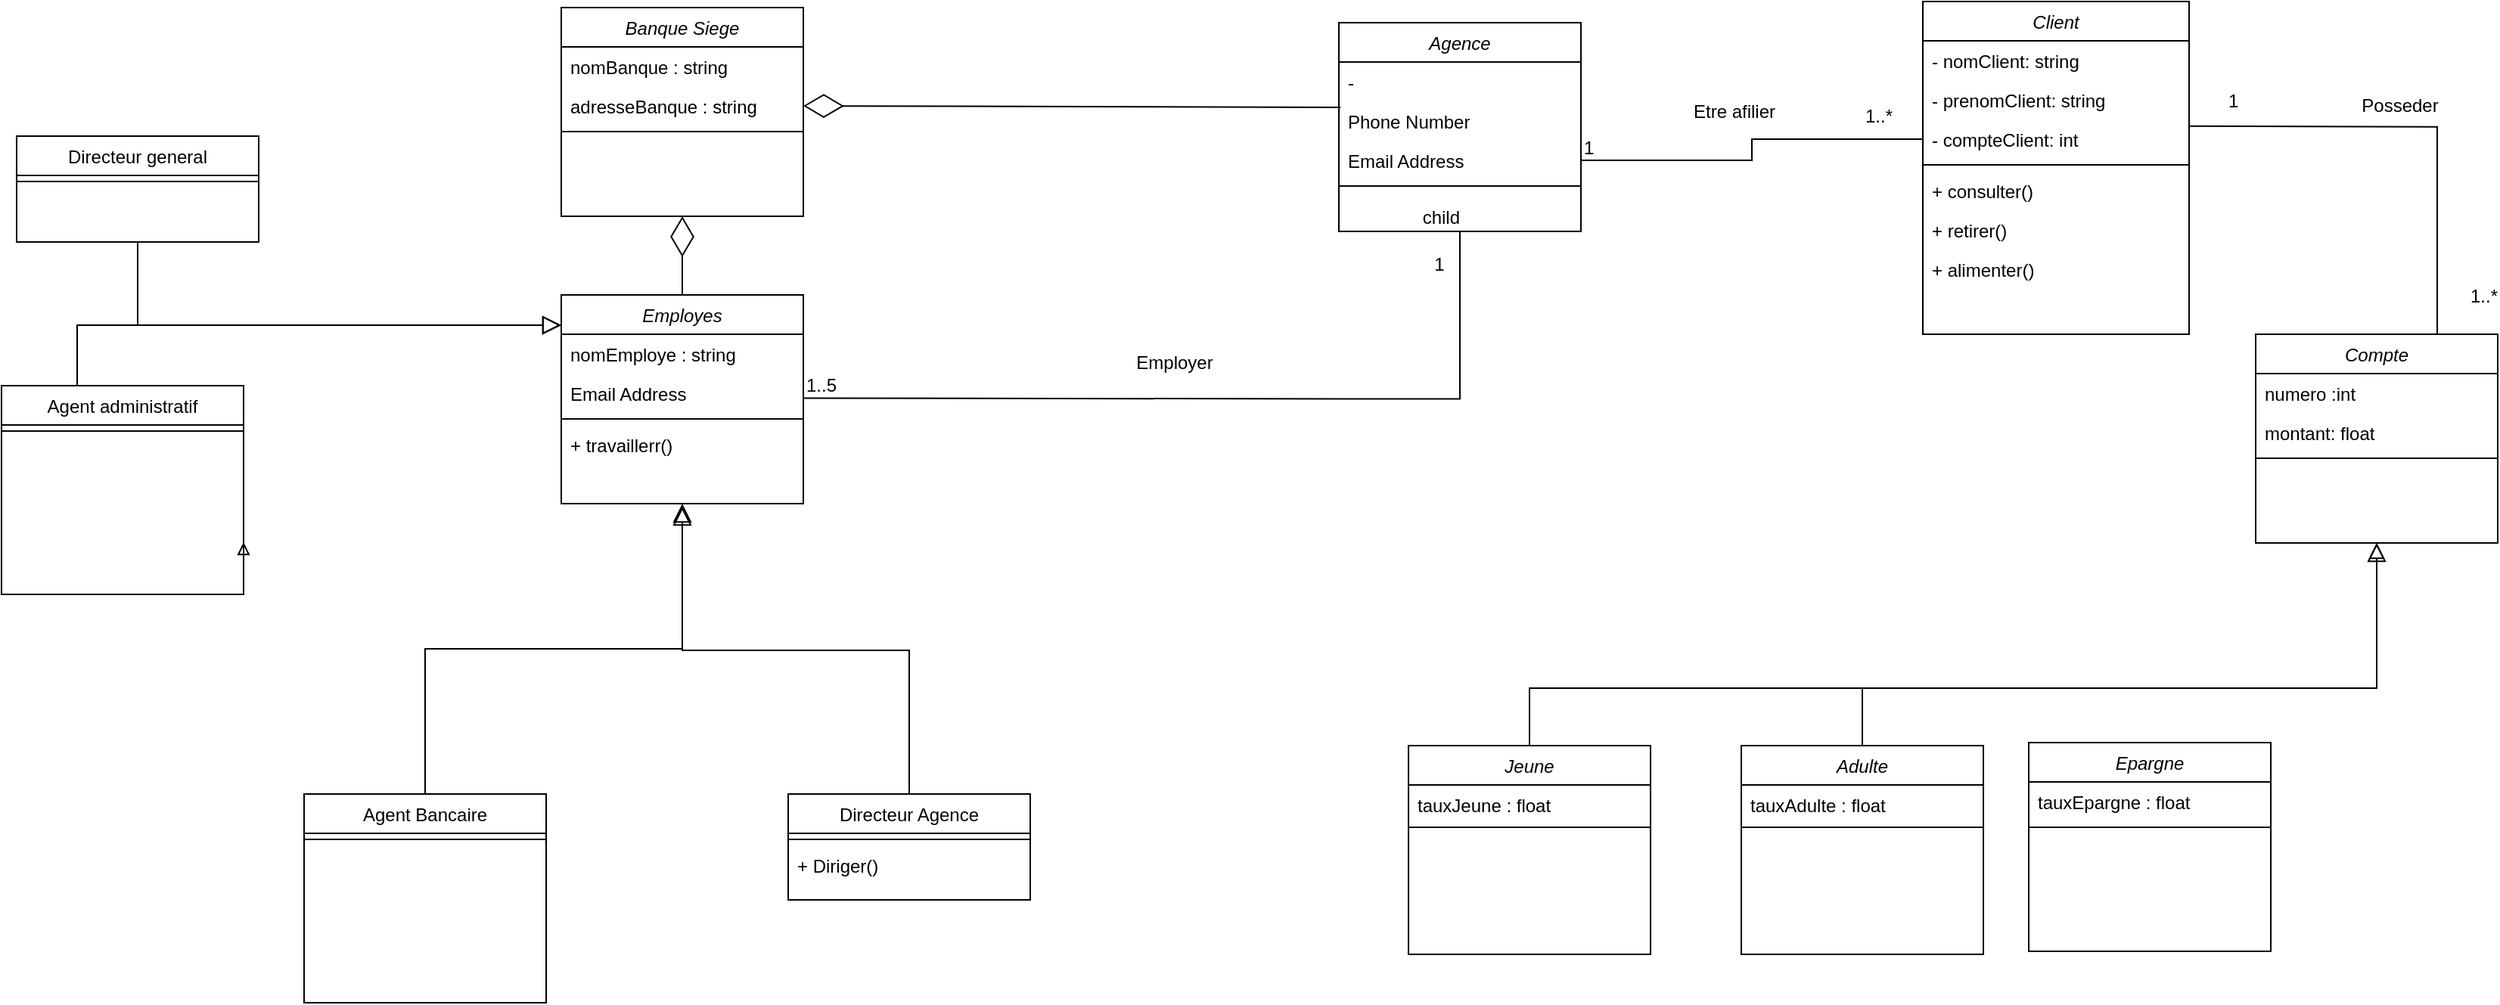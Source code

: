 <mxfile version="20.8.1"><diagram id="C5RBs43oDa-KdzZeNtuy" name="Page-1"><mxGraphModel dx="2876" dy="1096" grid="1" gridSize="10" guides="1" tooltips="1" connect="1" arrows="1" fold="1" page="1" pageScale="1" pageWidth="827" pageHeight="1169" math="0" shadow="0"><root><mxCell id="WIyWlLk6GJQsqaUBKTNV-0"/><mxCell id="WIyWlLk6GJQsqaUBKTNV-1" parent="WIyWlLk6GJQsqaUBKTNV-0"/><mxCell id="zkfFHV4jXpPFQw0GAbJ--0" value="Employes" style="swimlane;fontStyle=2;align=center;verticalAlign=top;childLayout=stackLayout;horizontal=1;startSize=26;horizontalStack=0;resizeParent=1;resizeLast=0;collapsible=1;marginBottom=0;rounded=0;shadow=0;strokeWidth=1;" parent="WIyWlLk6GJQsqaUBKTNV-1" vertex="1"><mxGeometry x="-260" y="220" width="160" height="138" as="geometry"><mxRectangle x="230" y="140" width="160" height="26" as="alternateBounds"/></mxGeometry></mxCell><mxCell id="zkfFHV4jXpPFQw0GAbJ--1" value="nomEmploye : string" style="text;align=left;verticalAlign=top;spacingLeft=4;spacingRight=4;overflow=hidden;rotatable=0;points=[[0,0.5],[1,0.5]];portConstraint=eastwest;" parent="zkfFHV4jXpPFQw0GAbJ--0" vertex="1"><mxGeometry y="26" width="160" height="26" as="geometry"/></mxCell><mxCell id="zkfFHV4jXpPFQw0GAbJ--3" value="Email Address" style="text;align=left;verticalAlign=top;spacingLeft=4;spacingRight=4;overflow=hidden;rotatable=0;points=[[0,0.5],[1,0.5]];portConstraint=eastwest;rounded=0;shadow=0;html=0;" parent="zkfFHV4jXpPFQw0GAbJ--0" vertex="1"><mxGeometry y="52" width="160" height="26" as="geometry"/></mxCell><mxCell id="zkfFHV4jXpPFQw0GAbJ--4" value="" style="line;html=1;strokeWidth=1;align=left;verticalAlign=middle;spacingTop=-1;spacingLeft=3;spacingRight=3;rotatable=0;labelPosition=right;points=[];portConstraint=eastwest;" parent="zkfFHV4jXpPFQw0GAbJ--0" vertex="1"><mxGeometry y="78" width="160" height="8" as="geometry"/></mxCell><mxCell id="YMQ87yZ0A94WsB5XXxWw-91" value="+ travaillerr()" style="text;align=left;verticalAlign=top;spacingLeft=4;spacingRight=4;overflow=hidden;rotatable=0;points=[[0,0.5],[1,0.5]];portConstraint=eastwest;" vertex="1" parent="zkfFHV4jXpPFQw0GAbJ--0"><mxGeometry y="86" width="160" height="26" as="geometry"/></mxCell><mxCell id="zkfFHV4jXpPFQw0GAbJ--6" value="Agent Bancaire" style="swimlane;fontStyle=0;align=center;verticalAlign=top;childLayout=stackLayout;horizontal=1;startSize=26;horizontalStack=0;resizeParent=1;resizeLast=0;collapsible=1;marginBottom=0;rounded=0;shadow=0;strokeWidth=1;" parent="WIyWlLk6GJQsqaUBKTNV-1" vertex="1"><mxGeometry x="-430" y="550" width="160" height="138" as="geometry"><mxRectangle x="130" y="380" width="160" height="26" as="alternateBounds"/></mxGeometry></mxCell><mxCell id="zkfFHV4jXpPFQw0GAbJ--9" value="" style="line;html=1;strokeWidth=1;align=left;verticalAlign=middle;spacingTop=-1;spacingLeft=3;spacingRight=3;rotatable=0;labelPosition=right;points=[];portConstraint=eastwest;" parent="zkfFHV4jXpPFQw0GAbJ--6" vertex="1"><mxGeometry y="26" width="160" height="8" as="geometry"/></mxCell><mxCell id="zkfFHV4jXpPFQw0GAbJ--12" value="" style="endArrow=block;endSize=10;endFill=0;shadow=0;strokeWidth=1;rounded=0;edgeStyle=elbowEdgeStyle;elbow=vertical;entryX=0.5;entryY=1;entryDx=0;entryDy=0;" parent="WIyWlLk6GJQsqaUBKTNV-1" source="zkfFHV4jXpPFQw0GAbJ--6" target="zkfFHV4jXpPFQw0GAbJ--0" edge="1"><mxGeometry width="160" relative="1" as="geometry"><mxPoint x="-400" y="441" as="sourcePoint"/><mxPoint x="-150" y="430" as="targetPoint"/></mxGeometry></mxCell><mxCell id="zkfFHV4jXpPFQw0GAbJ--13" value="Directeur Agence" style="swimlane;fontStyle=0;align=center;verticalAlign=top;childLayout=stackLayout;horizontal=1;startSize=26;horizontalStack=0;resizeParent=1;resizeLast=0;collapsible=1;marginBottom=0;rounded=0;shadow=0;strokeWidth=1;" parent="WIyWlLk6GJQsqaUBKTNV-1" vertex="1"><mxGeometry x="-110" y="550" width="160" height="70" as="geometry"><mxRectangle x="340" y="380" width="170" height="26" as="alternateBounds"/></mxGeometry></mxCell><mxCell id="zkfFHV4jXpPFQw0GAbJ--15" value="" style="line;html=1;strokeWidth=1;align=left;verticalAlign=middle;spacingTop=-1;spacingLeft=3;spacingRight=3;rotatable=0;labelPosition=right;points=[];portConstraint=eastwest;" parent="zkfFHV4jXpPFQw0GAbJ--13" vertex="1"><mxGeometry y="26" width="160" height="8" as="geometry"/></mxCell><mxCell id="YMQ87yZ0A94WsB5XXxWw-93" value="+ Diriger()" style="text;align=left;verticalAlign=top;spacingLeft=4;spacingRight=4;overflow=hidden;rotatable=0;points=[[0,0.5],[1,0.5]];portConstraint=eastwest;" vertex="1" parent="zkfFHV4jXpPFQw0GAbJ--13"><mxGeometry y="34" width="160" height="26" as="geometry"/></mxCell><mxCell id="zkfFHV4jXpPFQw0GAbJ--16" value="" style="endArrow=block;endSize=10;endFill=0;shadow=0;strokeWidth=1;rounded=0;edgeStyle=elbowEdgeStyle;elbow=vertical;" parent="WIyWlLk6GJQsqaUBKTNV-1" source="zkfFHV4jXpPFQw0GAbJ--13" edge="1"><mxGeometry width="160" relative="1" as="geometry"><mxPoint x="-390" y="611" as="sourcePoint"/><mxPoint x="-180" y="360" as="targetPoint"/></mxGeometry></mxCell><mxCell id="YMQ87yZ0A94WsB5XXxWw-0" value="Banque Siege" style="swimlane;fontStyle=2;align=center;verticalAlign=top;childLayout=stackLayout;horizontal=1;startSize=26;horizontalStack=0;resizeParent=1;resizeLast=0;collapsible=1;marginBottom=0;rounded=0;shadow=0;strokeWidth=1;" vertex="1" parent="WIyWlLk6GJQsqaUBKTNV-1"><mxGeometry x="-260" y="30" width="160" height="138" as="geometry"><mxRectangle x="230" y="140" width="160" height="26" as="alternateBounds"/></mxGeometry></mxCell><mxCell id="YMQ87yZ0A94WsB5XXxWw-1" value="nomBanque : string" style="text;align=left;verticalAlign=top;spacingLeft=4;spacingRight=4;overflow=hidden;rotatable=0;points=[[0,0.5],[1,0.5]];portConstraint=eastwest;" vertex="1" parent="YMQ87yZ0A94WsB5XXxWw-0"><mxGeometry y="26" width="160" height="26" as="geometry"/></mxCell><mxCell id="YMQ87yZ0A94WsB5XXxWw-2" value="adresseBanque : string" style="text;align=left;verticalAlign=top;spacingLeft=4;spacingRight=4;overflow=hidden;rotatable=0;points=[[0,0.5],[1,0.5]];portConstraint=eastwest;rounded=0;shadow=0;html=0;" vertex="1" parent="YMQ87yZ0A94WsB5XXxWw-0"><mxGeometry y="52" width="160" height="26" as="geometry"/></mxCell><mxCell id="YMQ87yZ0A94WsB5XXxWw-4" value="" style="line;html=1;strokeWidth=1;align=left;verticalAlign=middle;spacingTop=-1;spacingLeft=3;spacingRight=3;rotatable=0;labelPosition=right;points=[];portConstraint=eastwest;" vertex="1" parent="YMQ87yZ0A94WsB5XXxWw-0"><mxGeometry y="78" width="160" height="8" as="geometry"/></mxCell><mxCell id="YMQ87yZ0A94WsB5XXxWw-5" value="Agence" style="swimlane;fontStyle=2;align=center;verticalAlign=top;childLayout=stackLayout;horizontal=1;startSize=26;horizontalStack=0;resizeParent=1;resizeLast=0;collapsible=1;marginBottom=0;rounded=0;shadow=0;strokeWidth=1;" vertex="1" parent="WIyWlLk6GJQsqaUBKTNV-1"><mxGeometry x="254" y="40" width="160" height="138" as="geometry"><mxRectangle x="230" y="140" width="160" height="26" as="alternateBounds"/></mxGeometry></mxCell><mxCell id="YMQ87yZ0A94WsB5XXxWw-6" value="- " style="text;align=left;verticalAlign=top;spacingLeft=4;spacingRight=4;overflow=hidden;rotatable=0;points=[[0,0.5],[1,0.5]];portConstraint=eastwest;" vertex="1" parent="YMQ87yZ0A94WsB5XXxWw-5"><mxGeometry y="26" width="160" height="26" as="geometry"/></mxCell><mxCell id="YMQ87yZ0A94WsB5XXxWw-7" value="Phone Number" style="text;align=left;verticalAlign=top;spacingLeft=4;spacingRight=4;overflow=hidden;rotatable=0;points=[[0,0.5],[1,0.5]];portConstraint=eastwest;rounded=0;shadow=0;html=0;" vertex="1" parent="YMQ87yZ0A94WsB5XXxWw-5"><mxGeometry y="52" width="160" height="26" as="geometry"/></mxCell><mxCell id="YMQ87yZ0A94WsB5XXxWw-8" value="Email Address" style="text;align=left;verticalAlign=top;spacingLeft=4;spacingRight=4;overflow=hidden;rotatable=0;points=[[0,0.5],[1,0.5]];portConstraint=eastwest;rounded=0;shadow=0;html=0;" vertex="1" parent="YMQ87yZ0A94WsB5XXxWw-5"><mxGeometry y="78" width="160" height="26" as="geometry"/></mxCell><mxCell id="YMQ87yZ0A94WsB5XXxWw-9" value="" style="line;html=1;strokeWidth=1;align=left;verticalAlign=middle;spacingTop=-1;spacingLeft=3;spacingRight=3;rotatable=0;labelPosition=right;points=[];portConstraint=eastwest;" vertex="1" parent="YMQ87yZ0A94WsB5XXxWw-5"><mxGeometry y="104" width="160" height="8" as="geometry"/></mxCell><mxCell id="YMQ87yZ0A94WsB5XXxWw-10" value="" style="endArrow=diamondThin;endFill=0;endSize=24;html=1;rounded=0;entryX=1;entryY=0.5;entryDx=0;entryDy=0;exitX=0.007;exitY=0.153;exitDx=0;exitDy=0;exitPerimeter=0;" edge="1" parent="WIyWlLk6GJQsqaUBKTNV-1" source="YMQ87yZ0A94WsB5XXxWw-7" target="YMQ87yZ0A94WsB5XXxWw-2"><mxGeometry width="160" relative="1" as="geometry"><mxPoint x="130" y="160" as="sourcePoint"/><mxPoint x="290" y="160" as="targetPoint"/></mxGeometry></mxCell><mxCell id="YMQ87yZ0A94WsB5XXxWw-11" value="Client" style="swimlane;fontStyle=2;align=center;verticalAlign=top;childLayout=stackLayout;horizontal=1;startSize=26;horizontalStack=0;resizeParent=1;resizeLast=0;collapsible=1;marginBottom=0;rounded=0;shadow=0;strokeWidth=1;" vertex="1" parent="WIyWlLk6GJQsqaUBKTNV-1"><mxGeometry x="640" y="26" width="176" height="220" as="geometry"><mxRectangle x="230" y="140" width="160" height="26" as="alternateBounds"/></mxGeometry></mxCell><mxCell id="YMQ87yZ0A94WsB5XXxWw-12" value="- nomClient: string" style="text;align=left;verticalAlign=top;spacingLeft=4;spacingRight=4;overflow=hidden;rotatable=0;points=[[0,0.5],[1,0.5]];portConstraint=eastwest;" vertex="1" parent="YMQ87yZ0A94WsB5XXxWw-11"><mxGeometry y="26" width="176" height="26" as="geometry"/></mxCell><mxCell id="YMQ87yZ0A94WsB5XXxWw-51" value="- prenomClient: string" style="text;align=left;verticalAlign=top;spacingLeft=4;spacingRight=4;overflow=hidden;rotatable=0;points=[[0,0.5],[1,0.5]];portConstraint=eastwest;" vertex="1" parent="YMQ87yZ0A94WsB5XXxWw-11"><mxGeometry y="52" width="176" height="26" as="geometry"/></mxCell><mxCell id="YMQ87yZ0A94WsB5XXxWw-50" value="- compteClient: int" style="text;align=left;verticalAlign=top;spacingLeft=4;spacingRight=4;overflow=hidden;rotatable=0;points=[[0,0.5],[1,0.5]];portConstraint=eastwest;" vertex="1" parent="YMQ87yZ0A94WsB5XXxWw-11"><mxGeometry y="78" width="176" height="26" as="geometry"/></mxCell><mxCell id="YMQ87yZ0A94WsB5XXxWw-15" value="" style="line;html=1;strokeWidth=1;align=left;verticalAlign=middle;spacingTop=-1;spacingLeft=3;spacingRight=3;rotatable=0;labelPosition=right;points=[];portConstraint=eastwest;" vertex="1" parent="YMQ87yZ0A94WsB5XXxWw-11"><mxGeometry y="104" width="176" height="8" as="geometry"/></mxCell><mxCell id="zkfFHV4jXpPFQw0GAbJ--11" value="+ consulter()" style="text;align=left;verticalAlign=top;spacingLeft=4;spacingRight=4;overflow=hidden;rotatable=0;points=[[0,0.5],[1,0.5]];portConstraint=eastwest;" parent="YMQ87yZ0A94WsB5XXxWw-11" vertex="1"><mxGeometry y="112" width="176" height="26" as="geometry"/></mxCell><mxCell id="YMQ87yZ0A94WsB5XXxWw-53" value="+ retirer()" style="text;align=left;verticalAlign=top;spacingLeft=4;spacingRight=4;overflow=hidden;rotatable=0;points=[[0,0.5],[1,0.5]];portConstraint=eastwest;" vertex="1" parent="YMQ87yZ0A94WsB5XXxWw-11"><mxGeometry y="138" width="176" height="26" as="geometry"/></mxCell><mxCell id="YMQ87yZ0A94WsB5XXxWw-82" value="+ alimenter()" style="text;align=left;verticalAlign=top;spacingLeft=4;spacingRight=4;overflow=hidden;rotatable=0;points=[[0,0.5],[1,0.5]];portConstraint=eastwest;" vertex="1" parent="YMQ87yZ0A94WsB5XXxWw-11"><mxGeometry y="164" width="176" height="26" as="geometry"/></mxCell><mxCell id="YMQ87yZ0A94WsB5XXxWw-16" value="Compte" style="swimlane;fontStyle=2;align=center;verticalAlign=top;childLayout=stackLayout;horizontal=1;startSize=26;horizontalStack=0;resizeParent=1;resizeLast=0;collapsible=1;marginBottom=0;rounded=0;shadow=0;strokeWidth=1;" vertex="1" parent="WIyWlLk6GJQsqaUBKTNV-1"><mxGeometry x="860" y="246" width="160" height="138" as="geometry"><mxRectangle x="230" y="140" width="160" height="26" as="alternateBounds"/></mxGeometry></mxCell><mxCell id="YMQ87yZ0A94WsB5XXxWw-17" value="numero :int" style="text;align=left;verticalAlign=top;spacingLeft=4;spacingRight=4;overflow=hidden;rotatable=0;points=[[0,0.5],[1,0.5]];portConstraint=eastwest;" vertex="1" parent="YMQ87yZ0A94WsB5XXxWw-16"><mxGeometry y="26" width="160" height="26" as="geometry"/></mxCell><mxCell id="YMQ87yZ0A94WsB5XXxWw-18" value="montant: float" style="text;align=left;verticalAlign=top;spacingLeft=4;spacingRight=4;overflow=hidden;rotatable=0;points=[[0,0.5],[1,0.5]];portConstraint=eastwest;rounded=0;shadow=0;html=0;" vertex="1" parent="YMQ87yZ0A94WsB5XXxWw-16"><mxGeometry y="52" width="160" height="26" as="geometry"/></mxCell><mxCell id="YMQ87yZ0A94WsB5XXxWw-20" value="" style="line;html=1;strokeWidth=1;align=left;verticalAlign=middle;spacingTop=-1;spacingLeft=3;spacingRight=3;rotatable=0;labelPosition=right;points=[];portConstraint=eastwest;" vertex="1" parent="YMQ87yZ0A94WsB5XXxWw-16"><mxGeometry y="78" width="160" height="8" as="geometry"/></mxCell><mxCell id="YMQ87yZ0A94WsB5XXxWw-21" value="Jeune" style="swimlane;fontStyle=2;align=center;verticalAlign=top;childLayout=stackLayout;horizontal=1;startSize=26;horizontalStack=0;resizeParent=1;resizeLast=0;collapsible=1;marginBottom=0;rounded=0;shadow=0;strokeWidth=1;" vertex="1" parent="WIyWlLk6GJQsqaUBKTNV-1"><mxGeometry x="300" y="518" width="160" height="138" as="geometry"><mxRectangle x="230" y="140" width="160" height="26" as="alternateBounds"/></mxGeometry></mxCell><mxCell id="YMQ87yZ0A94WsB5XXxWw-77" value="tauxJeune : float" style="text;align=left;verticalAlign=top;spacingLeft=4;spacingRight=4;overflow=hidden;rotatable=0;points=[[0,0.5],[1,0.5]];portConstraint=eastwest;" vertex="1" parent="YMQ87yZ0A94WsB5XXxWw-21"><mxGeometry y="26" width="160" height="24" as="geometry"/></mxCell><mxCell id="YMQ87yZ0A94WsB5XXxWw-25" value="" style="line;html=1;strokeWidth=1;align=left;verticalAlign=middle;spacingTop=-1;spacingLeft=3;spacingRight=3;rotatable=0;labelPosition=right;points=[];portConstraint=eastwest;" vertex="1" parent="YMQ87yZ0A94WsB5XXxWw-21"><mxGeometry y="50" width="160" height="8" as="geometry"/></mxCell><mxCell id="YMQ87yZ0A94WsB5XXxWw-26" value="Adulte" style="swimlane;fontStyle=2;align=center;verticalAlign=top;childLayout=stackLayout;horizontal=1;startSize=26;horizontalStack=0;resizeParent=1;resizeLast=0;collapsible=1;marginBottom=0;rounded=0;shadow=0;strokeWidth=1;" vertex="1" parent="WIyWlLk6GJQsqaUBKTNV-1"><mxGeometry x="520" y="518" width="160" height="138" as="geometry"><mxRectangle x="230" y="140" width="160" height="26" as="alternateBounds"/></mxGeometry></mxCell><mxCell id="YMQ87yZ0A94WsB5XXxWw-27" value="tauxAdulte : float" style="text;align=left;verticalAlign=top;spacingLeft=4;spacingRight=4;overflow=hidden;rotatable=0;points=[[0,0.5],[1,0.5]];portConstraint=eastwest;" vertex="1" parent="YMQ87yZ0A94WsB5XXxWw-26"><mxGeometry y="26" width="160" height="24" as="geometry"/></mxCell><mxCell id="YMQ87yZ0A94WsB5XXxWw-30" value="" style="line;html=1;strokeWidth=1;align=left;verticalAlign=middle;spacingTop=-1;spacingLeft=3;spacingRight=3;rotatable=0;labelPosition=right;points=[];portConstraint=eastwest;" vertex="1" parent="YMQ87yZ0A94WsB5XXxWw-26"><mxGeometry y="50" width="160" height="8" as="geometry"/></mxCell><mxCell id="YMQ87yZ0A94WsB5XXxWw-31" value="Epargne" style="swimlane;fontStyle=2;align=center;verticalAlign=top;childLayout=stackLayout;horizontal=1;startSize=26;horizontalStack=0;resizeParent=1;resizeLast=0;collapsible=1;marginBottom=0;rounded=0;shadow=0;strokeWidth=1;" vertex="1" parent="WIyWlLk6GJQsqaUBKTNV-1"><mxGeometry x="710" y="516" width="160" height="138" as="geometry"><mxRectangle x="230" y="140" width="160" height="26" as="alternateBounds"/></mxGeometry></mxCell><mxCell id="YMQ87yZ0A94WsB5XXxWw-76" value="tauxEpargne : float" style="text;align=left;verticalAlign=top;spacingLeft=4;spacingRight=4;overflow=hidden;rotatable=0;points=[[0,0.5],[1,0.5]];portConstraint=eastwest;" vertex="1" parent="YMQ87yZ0A94WsB5XXxWw-31"><mxGeometry y="26" width="160" height="26" as="geometry"/></mxCell><mxCell id="YMQ87yZ0A94WsB5XXxWw-35" value="" style="line;html=1;strokeWidth=1;align=left;verticalAlign=middle;spacingTop=-1;spacingLeft=3;spacingRight=3;rotatable=0;labelPosition=right;points=[];portConstraint=eastwest;" vertex="1" parent="YMQ87yZ0A94WsB5XXxWw-31"><mxGeometry y="52" width="160" height="8" as="geometry"/></mxCell><mxCell id="YMQ87yZ0A94WsB5XXxWw-56" value="Agent administratif" style="swimlane;fontStyle=0;align=center;verticalAlign=top;childLayout=stackLayout;horizontal=1;startSize=26;horizontalStack=0;resizeParent=1;resizeLast=0;collapsible=1;marginBottom=0;rounded=0;shadow=0;strokeWidth=1;" vertex="1" parent="WIyWlLk6GJQsqaUBKTNV-1"><mxGeometry x="-630" y="280" width="160" height="138" as="geometry"><mxRectangle x="130" y="380" width="160" height="26" as="alternateBounds"/></mxGeometry></mxCell><mxCell id="YMQ87yZ0A94WsB5XXxWw-59" value="" style="line;html=1;strokeWidth=1;align=left;verticalAlign=middle;spacingTop=-1;spacingLeft=3;spacingRight=3;rotatable=0;labelPosition=right;points=[];portConstraint=eastwest;" vertex="1" parent="YMQ87yZ0A94WsB5XXxWw-56"><mxGeometry y="26" width="160" height="8" as="geometry"/></mxCell><mxCell id="YMQ87yZ0A94WsB5XXxWw-61" value="" style="endArrow=block;endSize=10;endFill=0;shadow=0;strokeWidth=1;rounded=0;edgeStyle=elbowEdgeStyle;elbow=vertical;exitX=0.5;exitY=1;exitDx=0;exitDy=0;" edge="1" parent="WIyWlLk6GJQsqaUBKTNV-1" source="YMQ87yZ0A94WsB5XXxWw-62"><mxGeometry width="160" relative="1" as="geometry"><mxPoint x="-560" y="230" as="sourcePoint"/><mxPoint x="-260" y="240" as="targetPoint"/><Array as="points"><mxPoint x="-360" y="240"/><mxPoint x="-500" y="230"/></Array></mxGeometry></mxCell><mxCell id="YMQ87yZ0A94WsB5XXxWw-62" value="Directeur general" style="swimlane;fontStyle=0;align=center;verticalAlign=top;childLayout=stackLayout;horizontal=1;startSize=26;horizontalStack=0;resizeParent=1;resizeLast=0;collapsible=1;marginBottom=0;rounded=0;shadow=0;strokeWidth=1;" vertex="1" parent="WIyWlLk6GJQsqaUBKTNV-1"><mxGeometry x="-620" y="115" width="160" height="70" as="geometry"><mxRectangle x="340" y="380" width="170" height="26" as="alternateBounds"/></mxGeometry></mxCell><mxCell id="YMQ87yZ0A94WsB5XXxWw-64" value="" style="line;html=1;strokeWidth=1;align=left;verticalAlign=middle;spacingTop=-1;spacingLeft=3;spacingRight=3;rotatable=0;labelPosition=right;points=[];portConstraint=eastwest;" vertex="1" parent="YMQ87yZ0A94WsB5XXxWw-62"><mxGeometry y="26" width="160" height="8" as="geometry"/></mxCell><mxCell id="YMQ87yZ0A94WsB5XXxWw-68" value="" style="endArrow=block;endSize=10;endFill=0;shadow=0;strokeWidth=1;rounded=0;edgeStyle=elbowEdgeStyle;elbow=vertical;" edge="1" parent="WIyWlLk6GJQsqaUBKTNV-1"><mxGeometry width="160" relative="1" as="geometry"><mxPoint x="-580" y="280" as="sourcePoint"/><mxPoint x="-260" y="240" as="targetPoint"/><Array as="points"><mxPoint x="-430" y="240"/></Array></mxGeometry></mxCell><mxCell id="YMQ87yZ0A94WsB5XXxWw-70" value="" style="endArrow=diamondThin;endFill=0;endSize=24;html=1;rounded=0;entryX=0.5;entryY=1;entryDx=0;entryDy=0;exitX=0.5;exitY=0;exitDx=0;exitDy=0;" edge="1" parent="WIyWlLk6GJQsqaUBKTNV-1" source="zkfFHV4jXpPFQw0GAbJ--0" target="YMQ87yZ0A94WsB5XXxWw-0"><mxGeometry width="160" relative="1" as="geometry"><mxPoint x="265.12" y="105.978" as="sourcePoint"/><mxPoint x="-90" y="105" as="targetPoint"/></mxGeometry></mxCell><mxCell id="YMQ87yZ0A94WsB5XXxWw-71" value="" style="endArrow=none;html=1;edgeStyle=orthogonalEdgeStyle;rounded=0;fontSize=12;entryX=0.5;entryY=1;entryDx=0;entryDy=0;" edge="1" parent="WIyWlLk6GJQsqaUBKTNV-1" target="YMQ87yZ0A94WsB5XXxWw-5"><mxGeometry relative="1" as="geometry"><mxPoint x="-100" y="288.29" as="sourcePoint"/><mxPoint x="60" y="288.29" as="targetPoint"/></mxGeometry></mxCell><mxCell id="YMQ87yZ0A94WsB5XXxWw-72" value="1..5" style="edgeLabel;resizable=0;html=1;align=left;verticalAlign=bottom;fontSize=12;" connectable="0" vertex="1" parent="YMQ87yZ0A94WsB5XXxWw-71"><mxGeometry x="-1" relative="1" as="geometry"/></mxCell><mxCell id="YMQ87yZ0A94WsB5XXxWw-73" value="child" style="edgeLabel;resizable=0;html=1;align=right;verticalAlign=bottom;fontSize=12;" connectable="0" vertex="1" parent="YMQ87yZ0A94WsB5XXxWw-71"><mxGeometry x="1" relative="1" as="geometry"/></mxCell><mxCell id="YMQ87yZ0A94WsB5XXxWw-74" value="Employer" style="text;html=1;align=center;verticalAlign=middle;resizable=0;points=[];autosize=1;strokeColor=none;fillColor=none;fontSize=12;" vertex="1" parent="WIyWlLk6GJQsqaUBKTNV-1"><mxGeometry x="110" y="250" width="70" height="30" as="geometry"/></mxCell><mxCell id="YMQ87yZ0A94WsB5XXxWw-75" value="1" style="text;html=1;align=center;verticalAlign=middle;resizable=0;points=[];autosize=1;strokeColor=none;fillColor=none;fontSize=12;" vertex="1" parent="WIyWlLk6GJQsqaUBKTNV-1"><mxGeometry x="305" y="185" width="30" height="30" as="geometry"/></mxCell><mxCell id="YMQ87yZ0A94WsB5XXxWw-78" value="" style="endArrow=block;endSize=10;endFill=0;shadow=0;strokeWidth=1;rounded=0;edgeStyle=elbowEdgeStyle;elbow=vertical;entryX=0.5;entryY=1;entryDx=0;entryDy=0;" edge="1" parent="WIyWlLk6GJQsqaUBKTNV-1" target="YMQ87yZ0A94WsB5XXxWw-16"><mxGeometry width="160" relative="1" as="geometry"><mxPoint x="380" y="518" as="sourcePoint"/><mxPoint x="531" y="442" as="targetPoint"/><Array as="points"><mxPoint x="450" y="480"/></Array></mxGeometry></mxCell><mxCell id="YMQ87yZ0A94WsB5XXxWw-79" value="" style="edgeStyle=elbowEdgeStyle;elbow=vertical;endArrow=block;html=1;curved=0;rounded=0;endSize=8;startSize=8;fontSize=12;exitX=0.5;exitY=0;exitDx=0;exitDy=0;endFill=0;entryX=0.5;entryY=1;entryDx=0;entryDy=0;" edge="1" parent="WIyWlLk6GJQsqaUBKTNV-1" source="YMQ87yZ0A94WsB5XXxWw-26" target="YMQ87yZ0A94WsB5XXxWw-16"><mxGeometry width="50" height="50" relative="1" as="geometry"><mxPoint x="630" y="620" as="sourcePoint"/><mxPoint x="940" y="390" as="targetPoint"/><Array as="points"><mxPoint x="630" y="480"/></Array></mxGeometry></mxCell><mxCell id="YMQ87yZ0A94WsB5XXxWw-83" value="" style="endArrow=none;html=1;edgeStyle=orthogonalEdgeStyle;rounded=0;fontSize=12;entryX=0;entryY=0.5;entryDx=0;entryDy=0;exitX=1;exitY=0.5;exitDx=0;exitDy=0;" edge="1" parent="WIyWlLk6GJQsqaUBKTNV-1" source="YMQ87yZ0A94WsB5XXxWw-8" target="YMQ87yZ0A94WsB5XXxWw-50"><mxGeometry relative="1" as="geometry"><mxPoint x="410" y="120" as="sourcePoint"/><mxPoint x="570" y="120" as="targetPoint"/></mxGeometry></mxCell><mxCell id="YMQ87yZ0A94WsB5XXxWw-84" value="1" style="edgeLabel;resizable=0;html=1;align=left;verticalAlign=bottom;fontSize=12;" connectable="0" vertex="1" parent="YMQ87yZ0A94WsB5XXxWw-83"><mxGeometry x="-1" relative="1" as="geometry"/></mxCell><mxCell id="YMQ87yZ0A94WsB5XXxWw-85" value="1..*" style="edgeLabel;resizable=0;html=1;align=right;verticalAlign=bottom;fontSize=12;" connectable="0" vertex="1" parent="YMQ87yZ0A94WsB5XXxWw-83"><mxGeometry x="1" relative="1" as="geometry"><mxPoint x="-20" y="-7" as="offset"/></mxGeometry></mxCell><mxCell id="YMQ87yZ0A94WsB5XXxWw-86" value="Etre afilier" style="text;html=1;align=center;verticalAlign=middle;resizable=0;points=[];autosize=1;strokeColor=none;fillColor=none;fontSize=12;" vertex="1" parent="WIyWlLk6GJQsqaUBKTNV-1"><mxGeometry x="475" y="84" width="80" height="30" as="geometry"/></mxCell><mxCell id="YMQ87yZ0A94WsB5XXxWw-87" value="" style="endArrow=none;html=1;edgeStyle=orthogonalEdgeStyle;rounded=0;fontSize=12;entryX=0.75;entryY=0;entryDx=0;entryDy=0;" edge="1" parent="WIyWlLk6GJQsqaUBKTNV-1" target="YMQ87yZ0A94WsB5XXxWw-16"><mxGeometry relative="1" as="geometry"><mxPoint x="816" y="108.41" as="sourcePoint"/><mxPoint x="976" y="108.41" as="targetPoint"/></mxGeometry></mxCell><mxCell id="YMQ87yZ0A94WsB5XXxWw-88" value="1" style="edgeLabel;resizable=0;html=1;align=left;verticalAlign=bottom;fontSize=12;" connectable="0" vertex="1" parent="YMQ87yZ0A94WsB5XXxWw-87"><mxGeometry x="-1" relative="1" as="geometry"><mxPoint x="24" y="-8" as="offset"/></mxGeometry></mxCell><mxCell id="YMQ87yZ0A94WsB5XXxWw-89" value="1..*" style="edgeLabel;resizable=0;html=1;align=right;verticalAlign=bottom;fontSize=12;" connectable="0" vertex="1" parent="YMQ87yZ0A94WsB5XXxWw-87"><mxGeometry x="1" relative="1" as="geometry"><mxPoint x="40" y="-16" as="offset"/></mxGeometry></mxCell><mxCell id="YMQ87yZ0A94WsB5XXxWw-90" value="Posseder" style="text;html=1;align=center;verticalAlign=middle;resizable=0;points=[];autosize=1;strokeColor=none;fillColor=none;fontSize=12;" vertex="1" parent="WIyWlLk6GJQsqaUBKTNV-1"><mxGeometry x="920" y="80" width="70" height="30" as="geometry"/></mxCell><mxCell id="YMQ87yZ0A94WsB5XXxWw-94" style="edgeStyle=orthogonalEdgeStyle;rounded=0;orthogonalLoop=1;jettySize=auto;html=1;exitX=1;exitY=1;exitDx=0;exitDy=0;entryX=1;entryY=0.75;entryDx=0;entryDy=0;fontSize=12;endArrow=block;endFill=0;" edge="1" parent="WIyWlLk6GJQsqaUBKTNV-1" source="YMQ87yZ0A94WsB5XXxWw-56" target="YMQ87yZ0A94WsB5XXxWw-56"><mxGeometry relative="1" as="geometry"/></mxCell></root></mxGraphModel></diagram></mxfile>